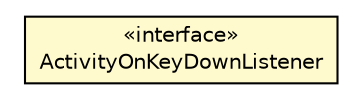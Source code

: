 #!/usr/local/bin/dot
#
# Class diagram 
# Generated by UMLGraph version 5.1 (http://www.umlgraph.org/)
#

digraph G {
	edge [fontname="Helvetica",fontsize=10,labelfontname="Helvetica",labelfontsize=10];
	node [fontname="Helvetica",fontsize=10,shape=plaintext];
	nodesep=0.25;
	ranksep=0.5;
	// org.androidtransfuse.listeners.ActivityOnKeyDownListener
	c12147 [label=<<table title="org.androidtransfuse.listeners.ActivityOnKeyDownListener" border="0" cellborder="1" cellspacing="0" cellpadding="2" port="p" bgcolor="lemonChiffon" href="./ActivityOnKeyDownListener.html">
		<tr><td><table border="0" cellspacing="0" cellpadding="1">
<tr><td align="center" balign="center"> &#171;interface&#187; </td></tr>
<tr><td align="center" balign="center"> ActivityOnKeyDownListener </td></tr>
		</table></td></tr>
		</table>>, fontname="Helvetica", fontcolor="black", fontsize=10.0];
}

